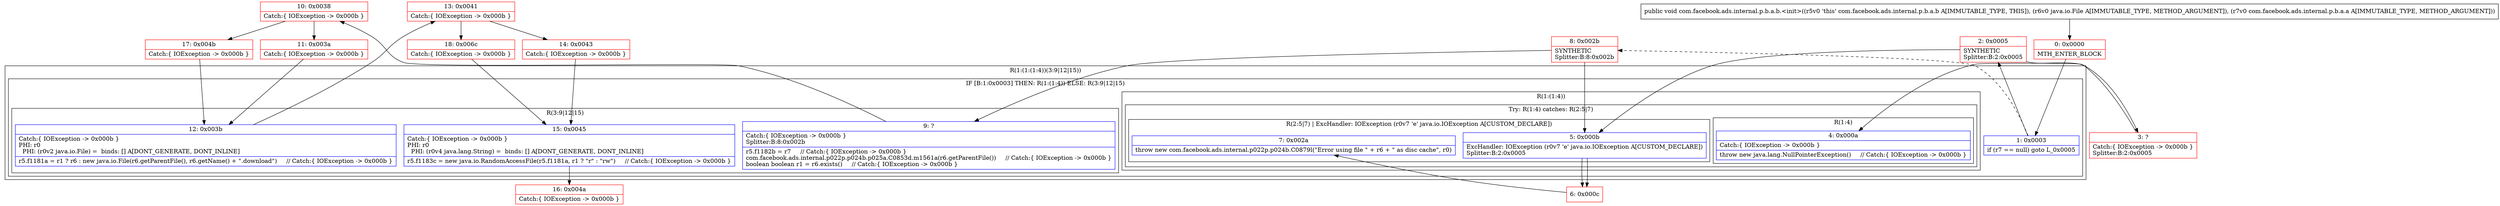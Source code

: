 digraph "CFG forcom.facebook.ads.internal.p.b.a.b.\<init\>(Ljava\/io\/File;Lcom\/facebook\/ads\/internal\/p\/b\/a\/a;)V" {
subgraph cluster_Region_1248266213 {
label = "R(1:(1:(1:4))(3:9|12|15))";
node [shape=record,color=blue];
subgraph cluster_IfRegion_172822527 {
label = "IF [B:1:0x0003] THEN: R(1:(1:4)) ELSE: R(3:9|12|15)";
node [shape=record,color=blue];
Node_1 [shape=record,label="{1\:\ 0x0003|if (r7 == null) goto L_0x0005\l}"];
subgraph cluster_Region_747057405 {
label = "R(1:(1:4))";
node [shape=record,color=blue];
subgraph cluster_TryCatchRegion_512749133 {
label = "Try: R(1:4) catches: R(2:5|7)";
node [shape=record,color=blue];
subgraph cluster_Region_1822788182 {
label = "R(1:4)";
node [shape=record,color=blue];
Node_4 [shape=record,label="{4\:\ 0x000a|Catch:\{ IOException \-\> 0x000b \}\l|throw new java.lang.NullPointerException()     \/\/ Catch:\{ IOException \-\> 0x000b \}\l}"];
}
subgraph cluster_Region_242569930 {
label = "R(2:5|7) | ExcHandler: IOException (r0v7 'e' java.io.IOException A[CUSTOM_DECLARE])\l";
node [shape=record,color=blue];
Node_5 [shape=record,label="{5\:\ 0x000b|ExcHandler: IOException (r0v7 'e' java.io.IOException A[CUSTOM_DECLARE])\lSplitter:B:2:0x0005\l}"];
Node_7 [shape=record,label="{7\:\ 0x002a|throw new com.facebook.ads.internal.p022p.p024b.C0879l(\"Error using file \" + r6 + \" as disc cache\", r0)\l}"];
}
}
}
subgraph cluster_Region_2134380137 {
label = "R(3:9|12|15)";
node [shape=record,color=blue];
Node_9 [shape=record,label="{9\:\ ?|Catch:\{ IOException \-\> 0x000b \}\lSplitter:B:8:0x002b\l|r5.f1182b = r7     \/\/ Catch:\{ IOException \-\> 0x000b \}\lcom.facebook.ads.internal.p022p.p024b.p025a.C0853d.m1561a(r6.getParentFile())     \/\/ Catch:\{ IOException \-\> 0x000b \}\lboolean boolean r1 = r6.exists()     \/\/ Catch:\{ IOException \-\> 0x000b \}\l}"];
Node_12 [shape=record,label="{12\:\ 0x003b|Catch:\{ IOException \-\> 0x000b \}\lPHI: r0 \l  PHI: (r0v2 java.io.File) =  binds: [] A[DONT_GENERATE, DONT_INLINE]\l|r5.f1181a = r1 ? r6 : new java.io.File(r6.getParentFile(), r6.getName() + \".download\")     \/\/ Catch:\{ IOException \-\> 0x000b \}\l}"];
Node_15 [shape=record,label="{15\:\ 0x0045|Catch:\{ IOException \-\> 0x000b \}\lPHI: r0 \l  PHI: (r0v4 java.lang.String) =  binds: [] A[DONT_GENERATE, DONT_INLINE]\l|r5.f1183c = new java.io.RandomAccessFile(r5.f1181a, r1 ? \"r\" : \"rw\")     \/\/ Catch:\{ IOException \-\> 0x000b \}\l}"];
}
}
}
subgraph cluster_Region_242569930 {
label = "R(2:5|7) | ExcHandler: IOException (r0v7 'e' java.io.IOException A[CUSTOM_DECLARE])\l";
node [shape=record,color=blue];
Node_5 [shape=record,label="{5\:\ 0x000b|ExcHandler: IOException (r0v7 'e' java.io.IOException A[CUSTOM_DECLARE])\lSplitter:B:2:0x0005\l}"];
Node_7 [shape=record,label="{7\:\ 0x002a|throw new com.facebook.ads.internal.p022p.p024b.C0879l(\"Error using file \" + r6 + \" as disc cache\", r0)\l}"];
}
Node_0 [shape=record,color=red,label="{0\:\ 0x0000|MTH_ENTER_BLOCK\l}"];
Node_2 [shape=record,color=red,label="{2\:\ 0x0005|SYNTHETIC\lSplitter:B:2:0x0005\l}"];
Node_3 [shape=record,color=red,label="{3\:\ ?|Catch:\{ IOException \-\> 0x000b \}\lSplitter:B:2:0x0005\l}"];
Node_6 [shape=record,color=red,label="{6\:\ 0x000c}"];
Node_8 [shape=record,color=red,label="{8\:\ 0x002b|SYNTHETIC\lSplitter:B:8:0x002b\l}"];
Node_10 [shape=record,color=red,label="{10\:\ 0x0038|Catch:\{ IOException \-\> 0x000b \}\l}"];
Node_11 [shape=record,color=red,label="{11\:\ 0x003a|Catch:\{ IOException \-\> 0x000b \}\l}"];
Node_13 [shape=record,color=red,label="{13\:\ 0x0041|Catch:\{ IOException \-\> 0x000b \}\l}"];
Node_14 [shape=record,color=red,label="{14\:\ 0x0043|Catch:\{ IOException \-\> 0x000b \}\l}"];
Node_16 [shape=record,color=red,label="{16\:\ 0x004a|Catch:\{ IOException \-\> 0x000b \}\l}"];
Node_17 [shape=record,color=red,label="{17\:\ 0x004b|Catch:\{ IOException \-\> 0x000b \}\l}"];
Node_18 [shape=record,color=red,label="{18\:\ 0x006c|Catch:\{ IOException \-\> 0x000b \}\l}"];
MethodNode[shape=record,label="{public void com.facebook.ads.internal.p.b.a.b.\<init\>((r5v0 'this' com.facebook.ads.internal.p.b.a.b A[IMMUTABLE_TYPE, THIS]), (r6v0 java.io.File A[IMMUTABLE_TYPE, METHOD_ARGUMENT]), (r7v0 com.facebook.ads.internal.p.b.a.a A[IMMUTABLE_TYPE, METHOD_ARGUMENT])) }"];
MethodNode -> Node_0;
Node_1 -> Node_2;
Node_1 -> Node_8[style=dashed];
Node_5 -> Node_6;
Node_9 -> Node_10;
Node_12 -> Node_13;
Node_15 -> Node_16;
Node_5 -> Node_6;
Node_0 -> Node_1;
Node_2 -> Node_3;
Node_2 -> Node_5;
Node_3 -> Node_4;
Node_6 -> Node_7;
Node_8 -> Node_9;
Node_8 -> Node_5;
Node_10 -> Node_11;
Node_10 -> Node_17;
Node_11 -> Node_12;
Node_13 -> Node_14;
Node_13 -> Node_18;
Node_14 -> Node_15;
Node_17 -> Node_12;
Node_18 -> Node_15;
}


